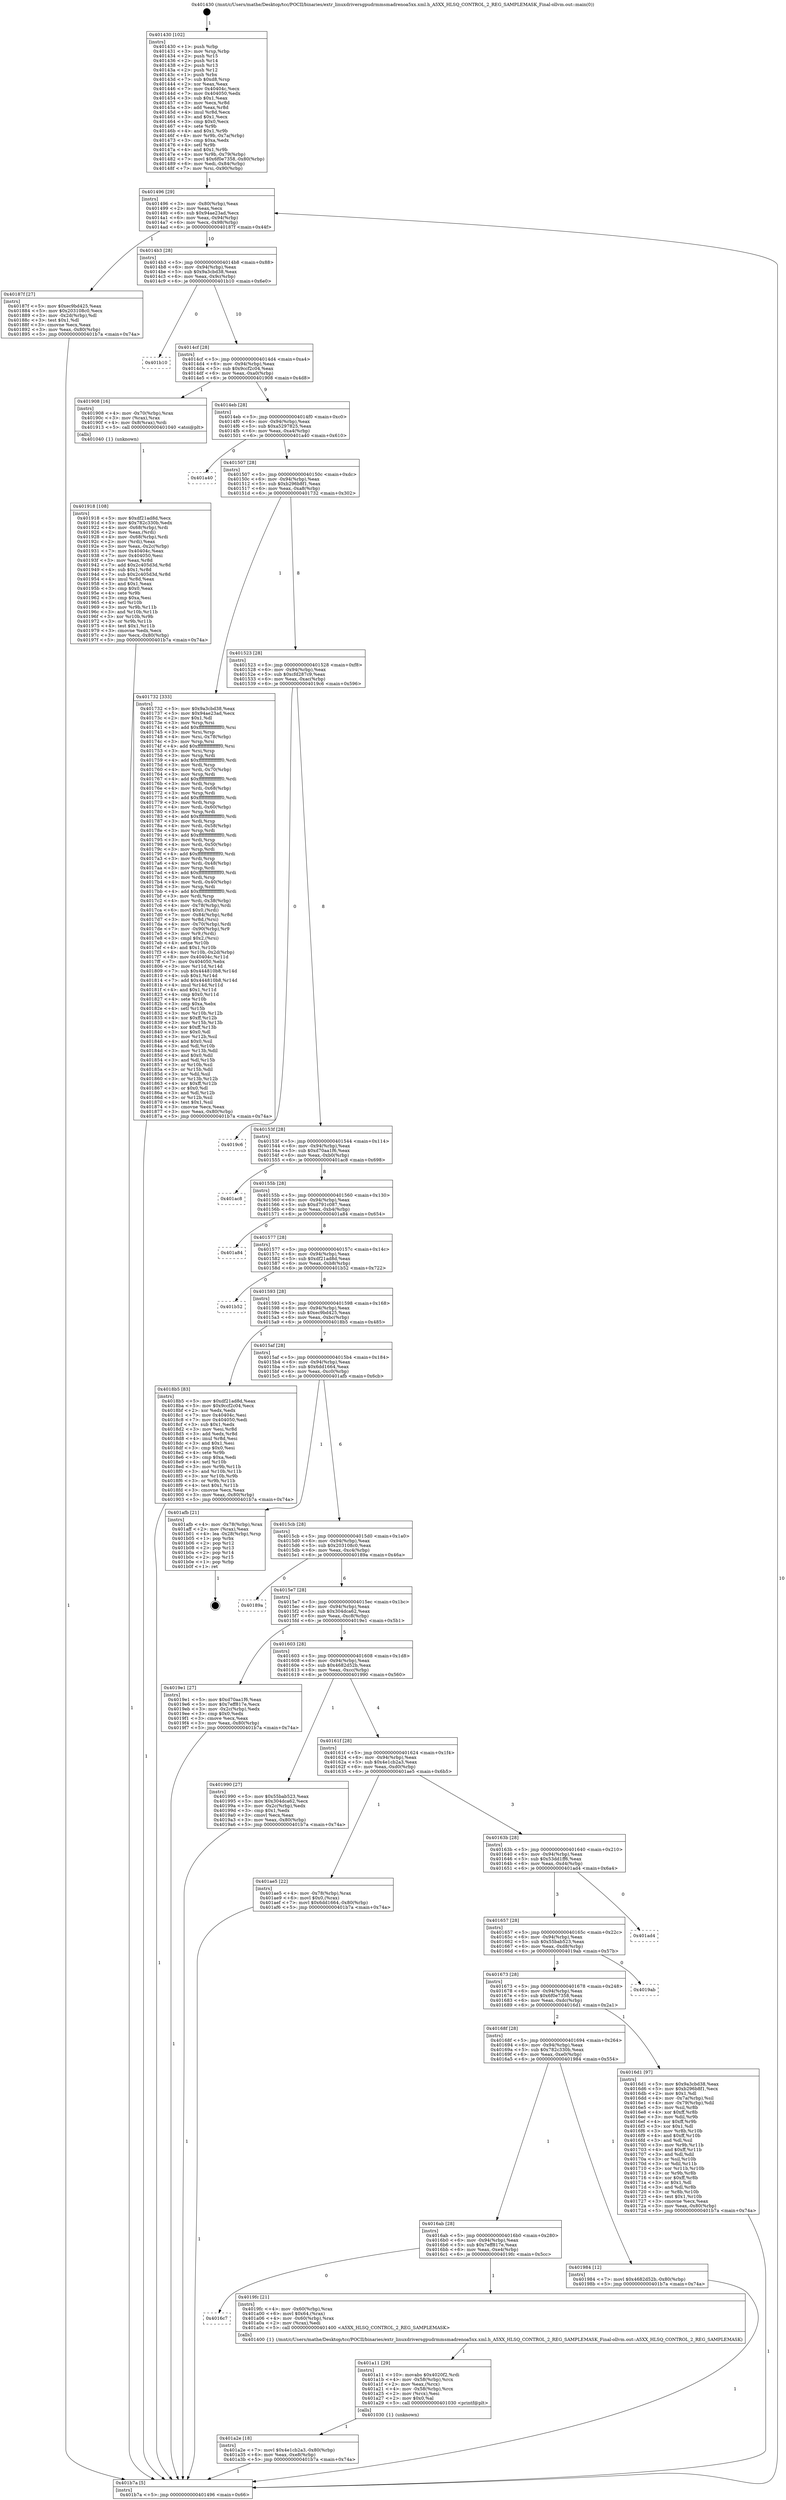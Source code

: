digraph "0x401430" {
  label = "0x401430 (/mnt/c/Users/mathe/Desktop/tcc/POCII/binaries/extr_linuxdriversgpudrmmsmadrenoa5xx.xml.h_A5XX_HLSQ_CONTROL_2_REG_SAMPLEMASK_Final-ollvm.out::main(0))"
  labelloc = "t"
  node[shape=record]

  Entry [label="",width=0.3,height=0.3,shape=circle,fillcolor=black,style=filled]
  "0x401496" [label="{
     0x401496 [29]\l
     | [instrs]\l
     &nbsp;&nbsp;0x401496 \<+3\>: mov -0x80(%rbp),%eax\l
     &nbsp;&nbsp;0x401499 \<+2\>: mov %eax,%ecx\l
     &nbsp;&nbsp;0x40149b \<+6\>: sub $0x94ae23ad,%ecx\l
     &nbsp;&nbsp;0x4014a1 \<+6\>: mov %eax,-0x94(%rbp)\l
     &nbsp;&nbsp;0x4014a7 \<+6\>: mov %ecx,-0x98(%rbp)\l
     &nbsp;&nbsp;0x4014ad \<+6\>: je 000000000040187f \<main+0x44f\>\l
  }"]
  "0x40187f" [label="{
     0x40187f [27]\l
     | [instrs]\l
     &nbsp;&nbsp;0x40187f \<+5\>: mov $0xec9bd425,%eax\l
     &nbsp;&nbsp;0x401884 \<+5\>: mov $0x203108c0,%ecx\l
     &nbsp;&nbsp;0x401889 \<+3\>: mov -0x2d(%rbp),%dl\l
     &nbsp;&nbsp;0x40188c \<+3\>: test $0x1,%dl\l
     &nbsp;&nbsp;0x40188f \<+3\>: cmovne %ecx,%eax\l
     &nbsp;&nbsp;0x401892 \<+3\>: mov %eax,-0x80(%rbp)\l
     &nbsp;&nbsp;0x401895 \<+5\>: jmp 0000000000401b7a \<main+0x74a\>\l
  }"]
  "0x4014b3" [label="{
     0x4014b3 [28]\l
     | [instrs]\l
     &nbsp;&nbsp;0x4014b3 \<+5\>: jmp 00000000004014b8 \<main+0x88\>\l
     &nbsp;&nbsp;0x4014b8 \<+6\>: mov -0x94(%rbp),%eax\l
     &nbsp;&nbsp;0x4014be \<+5\>: sub $0x9a3cbd38,%eax\l
     &nbsp;&nbsp;0x4014c3 \<+6\>: mov %eax,-0x9c(%rbp)\l
     &nbsp;&nbsp;0x4014c9 \<+6\>: je 0000000000401b10 \<main+0x6e0\>\l
  }"]
  Exit [label="",width=0.3,height=0.3,shape=circle,fillcolor=black,style=filled,peripheries=2]
  "0x401b10" [label="{
     0x401b10\l
  }", style=dashed]
  "0x4014cf" [label="{
     0x4014cf [28]\l
     | [instrs]\l
     &nbsp;&nbsp;0x4014cf \<+5\>: jmp 00000000004014d4 \<main+0xa4\>\l
     &nbsp;&nbsp;0x4014d4 \<+6\>: mov -0x94(%rbp),%eax\l
     &nbsp;&nbsp;0x4014da \<+5\>: sub $0x9ccf2c04,%eax\l
     &nbsp;&nbsp;0x4014df \<+6\>: mov %eax,-0xa0(%rbp)\l
     &nbsp;&nbsp;0x4014e5 \<+6\>: je 0000000000401908 \<main+0x4d8\>\l
  }"]
  "0x401a2e" [label="{
     0x401a2e [18]\l
     | [instrs]\l
     &nbsp;&nbsp;0x401a2e \<+7\>: movl $0x4e1cb2a3,-0x80(%rbp)\l
     &nbsp;&nbsp;0x401a35 \<+6\>: mov %eax,-0xe8(%rbp)\l
     &nbsp;&nbsp;0x401a3b \<+5\>: jmp 0000000000401b7a \<main+0x74a\>\l
  }"]
  "0x401908" [label="{
     0x401908 [16]\l
     | [instrs]\l
     &nbsp;&nbsp;0x401908 \<+4\>: mov -0x70(%rbp),%rax\l
     &nbsp;&nbsp;0x40190c \<+3\>: mov (%rax),%rax\l
     &nbsp;&nbsp;0x40190f \<+4\>: mov 0x8(%rax),%rdi\l
     &nbsp;&nbsp;0x401913 \<+5\>: call 0000000000401040 \<atoi@plt\>\l
     | [calls]\l
     &nbsp;&nbsp;0x401040 \{1\} (unknown)\l
  }"]
  "0x4014eb" [label="{
     0x4014eb [28]\l
     | [instrs]\l
     &nbsp;&nbsp;0x4014eb \<+5\>: jmp 00000000004014f0 \<main+0xc0\>\l
     &nbsp;&nbsp;0x4014f0 \<+6\>: mov -0x94(%rbp),%eax\l
     &nbsp;&nbsp;0x4014f6 \<+5\>: sub $0xa5297825,%eax\l
     &nbsp;&nbsp;0x4014fb \<+6\>: mov %eax,-0xa4(%rbp)\l
     &nbsp;&nbsp;0x401501 \<+6\>: je 0000000000401a40 \<main+0x610\>\l
  }"]
  "0x401a11" [label="{
     0x401a11 [29]\l
     | [instrs]\l
     &nbsp;&nbsp;0x401a11 \<+10\>: movabs $0x4020f2,%rdi\l
     &nbsp;&nbsp;0x401a1b \<+4\>: mov -0x58(%rbp),%rcx\l
     &nbsp;&nbsp;0x401a1f \<+2\>: mov %eax,(%rcx)\l
     &nbsp;&nbsp;0x401a21 \<+4\>: mov -0x58(%rbp),%rcx\l
     &nbsp;&nbsp;0x401a25 \<+2\>: mov (%rcx),%esi\l
     &nbsp;&nbsp;0x401a27 \<+2\>: mov $0x0,%al\l
     &nbsp;&nbsp;0x401a29 \<+5\>: call 0000000000401030 \<printf@plt\>\l
     | [calls]\l
     &nbsp;&nbsp;0x401030 \{1\} (unknown)\l
  }"]
  "0x401a40" [label="{
     0x401a40\l
  }", style=dashed]
  "0x401507" [label="{
     0x401507 [28]\l
     | [instrs]\l
     &nbsp;&nbsp;0x401507 \<+5\>: jmp 000000000040150c \<main+0xdc\>\l
     &nbsp;&nbsp;0x40150c \<+6\>: mov -0x94(%rbp),%eax\l
     &nbsp;&nbsp;0x401512 \<+5\>: sub $0xb296b8f1,%eax\l
     &nbsp;&nbsp;0x401517 \<+6\>: mov %eax,-0xa8(%rbp)\l
     &nbsp;&nbsp;0x40151d \<+6\>: je 0000000000401732 \<main+0x302\>\l
  }"]
  "0x4016c7" [label="{
     0x4016c7\l
  }", style=dashed]
  "0x401732" [label="{
     0x401732 [333]\l
     | [instrs]\l
     &nbsp;&nbsp;0x401732 \<+5\>: mov $0x9a3cbd38,%eax\l
     &nbsp;&nbsp;0x401737 \<+5\>: mov $0x94ae23ad,%ecx\l
     &nbsp;&nbsp;0x40173c \<+2\>: mov $0x1,%dl\l
     &nbsp;&nbsp;0x40173e \<+3\>: mov %rsp,%rsi\l
     &nbsp;&nbsp;0x401741 \<+4\>: add $0xfffffffffffffff0,%rsi\l
     &nbsp;&nbsp;0x401745 \<+3\>: mov %rsi,%rsp\l
     &nbsp;&nbsp;0x401748 \<+4\>: mov %rsi,-0x78(%rbp)\l
     &nbsp;&nbsp;0x40174c \<+3\>: mov %rsp,%rsi\l
     &nbsp;&nbsp;0x40174f \<+4\>: add $0xfffffffffffffff0,%rsi\l
     &nbsp;&nbsp;0x401753 \<+3\>: mov %rsi,%rsp\l
     &nbsp;&nbsp;0x401756 \<+3\>: mov %rsp,%rdi\l
     &nbsp;&nbsp;0x401759 \<+4\>: add $0xfffffffffffffff0,%rdi\l
     &nbsp;&nbsp;0x40175d \<+3\>: mov %rdi,%rsp\l
     &nbsp;&nbsp;0x401760 \<+4\>: mov %rdi,-0x70(%rbp)\l
     &nbsp;&nbsp;0x401764 \<+3\>: mov %rsp,%rdi\l
     &nbsp;&nbsp;0x401767 \<+4\>: add $0xfffffffffffffff0,%rdi\l
     &nbsp;&nbsp;0x40176b \<+3\>: mov %rdi,%rsp\l
     &nbsp;&nbsp;0x40176e \<+4\>: mov %rdi,-0x68(%rbp)\l
     &nbsp;&nbsp;0x401772 \<+3\>: mov %rsp,%rdi\l
     &nbsp;&nbsp;0x401775 \<+4\>: add $0xfffffffffffffff0,%rdi\l
     &nbsp;&nbsp;0x401779 \<+3\>: mov %rdi,%rsp\l
     &nbsp;&nbsp;0x40177c \<+4\>: mov %rdi,-0x60(%rbp)\l
     &nbsp;&nbsp;0x401780 \<+3\>: mov %rsp,%rdi\l
     &nbsp;&nbsp;0x401783 \<+4\>: add $0xfffffffffffffff0,%rdi\l
     &nbsp;&nbsp;0x401787 \<+3\>: mov %rdi,%rsp\l
     &nbsp;&nbsp;0x40178a \<+4\>: mov %rdi,-0x58(%rbp)\l
     &nbsp;&nbsp;0x40178e \<+3\>: mov %rsp,%rdi\l
     &nbsp;&nbsp;0x401791 \<+4\>: add $0xfffffffffffffff0,%rdi\l
     &nbsp;&nbsp;0x401795 \<+3\>: mov %rdi,%rsp\l
     &nbsp;&nbsp;0x401798 \<+4\>: mov %rdi,-0x50(%rbp)\l
     &nbsp;&nbsp;0x40179c \<+3\>: mov %rsp,%rdi\l
     &nbsp;&nbsp;0x40179f \<+4\>: add $0xfffffffffffffff0,%rdi\l
     &nbsp;&nbsp;0x4017a3 \<+3\>: mov %rdi,%rsp\l
     &nbsp;&nbsp;0x4017a6 \<+4\>: mov %rdi,-0x48(%rbp)\l
     &nbsp;&nbsp;0x4017aa \<+3\>: mov %rsp,%rdi\l
     &nbsp;&nbsp;0x4017ad \<+4\>: add $0xfffffffffffffff0,%rdi\l
     &nbsp;&nbsp;0x4017b1 \<+3\>: mov %rdi,%rsp\l
     &nbsp;&nbsp;0x4017b4 \<+4\>: mov %rdi,-0x40(%rbp)\l
     &nbsp;&nbsp;0x4017b8 \<+3\>: mov %rsp,%rdi\l
     &nbsp;&nbsp;0x4017bb \<+4\>: add $0xfffffffffffffff0,%rdi\l
     &nbsp;&nbsp;0x4017bf \<+3\>: mov %rdi,%rsp\l
     &nbsp;&nbsp;0x4017c2 \<+4\>: mov %rdi,-0x38(%rbp)\l
     &nbsp;&nbsp;0x4017c6 \<+4\>: mov -0x78(%rbp),%rdi\l
     &nbsp;&nbsp;0x4017ca \<+6\>: movl $0x0,(%rdi)\l
     &nbsp;&nbsp;0x4017d0 \<+7\>: mov -0x84(%rbp),%r8d\l
     &nbsp;&nbsp;0x4017d7 \<+3\>: mov %r8d,(%rsi)\l
     &nbsp;&nbsp;0x4017da \<+4\>: mov -0x70(%rbp),%rdi\l
     &nbsp;&nbsp;0x4017de \<+7\>: mov -0x90(%rbp),%r9\l
     &nbsp;&nbsp;0x4017e5 \<+3\>: mov %r9,(%rdi)\l
     &nbsp;&nbsp;0x4017e8 \<+3\>: cmpl $0x2,(%rsi)\l
     &nbsp;&nbsp;0x4017eb \<+4\>: setne %r10b\l
     &nbsp;&nbsp;0x4017ef \<+4\>: and $0x1,%r10b\l
     &nbsp;&nbsp;0x4017f3 \<+4\>: mov %r10b,-0x2d(%rbp)\l
     &nbsp;&nbsp;0x4017f7 \<+8\>: mov 0x40404c,%r11d\l
     &nbsp;&nbsp;0x4017ff \<+7\>: mov 0x404050,%ebx\l
     &nbsp;&nbsp;0x401806 \<+3\>: mov %r11d,%r14d\l
     &nbsp;&nbsp;0x401809 \<+7\>: sub $0x444810b8,%r14d\l
     &nbsp;&nbsp;0x401810 \<+4\>: sub $0x1,%r14d\l
     &nbsp;&nbsp;0x401814 \<+7\>: add $0x444810b8,%r14d\l
     &nbsp;&nbsp;0x40181b \<+4\>: imul %r14d,%r11d\l
     &nbsp;&nbsp;0x40181f \<+4\>: and $0x1,%r11d\l
     &nbsp;&nbsp;0x401823 \<+4\>: cmp $0x0,%r11d\l
     &nbsp;&nbsp;0x401827 \<+4\>: sete %r10b\l
     &nbsp;&nbsp;0x40182b \<+3\>: cmp $0xa,%ebx\l
     &nbsp;&nbsp;0x40182e \<+4\>: setl %r15b\l
     &nbsp;&nbsp;0x401832 \<+3\>: mov %r10b,%r12b\l
     &nbsp;&nbsp;0x401835 \<+4\>: xor $0xff,%r12b\l
     &nbsp;&nbsp;0x401839 \<+3\>: mov %r15b,%r13b\l
     &nbsp;&nbsp;0x40183c \<+4\>: xor $0xff,%r13b\l
     &nbsp;&nbsp;0x401840 \<+3\>: xor $0x0,%dl\l
     &nbsp;&nbsp;0x401843 \<+3\>: mov %r12b,%sil\l
     &nbsp;&nbsp;0x401846 \<+4\>: and $0x0,%sil\l
     &nbsp;&nbsp;0x40184a \<+3\>: and %dl,%r10b\l
     &nbsp;&nbsp;0x40184d \<+3\>: mov %r13b,%dil\l
     &nbsp;&nbsp;0x401850 \<+4\>: and $0x0,%dil\l
     &nbsp;&nbsp;0x401854 \<+3\>: and %dl,%r15b\l
     &nbsp;&nbsp;0x401857 \<+3\>: or %r10b,%sil\l
     &nbsp;&nbsp;0x40185a \<+3\>: or %r15b,%dil\l
     &nbsp;&nbsp;0x40185d \<+3\>: xor %dil,%sil\l
     &nbsp;&nbsp;0x401860 \<+3\>: or %r13b,%r12b\l
     &nbsp;&nbsp;0x401863 \<+4\>: xor $0xff,%r12b\l
     &nbsp;&nbsp;0x401867 \<+3\>: or $0x0,%dl\l
     &nbsp;&nbsp;0x40186a \<+3\>: and %dl,%r12b\l
     &nbsp;&nbsp;0x40186d \<+3\>: or %r12b,%sil\l
     &nbsp;&nbsp;0x401870 \<+4\>: test $0x1,%sil\l
     &nbsp;&nbsp;0x401874 \<+3\>: cmovne %ecx,%eax\l
     &nbsp;&nbsp;0x401877 \<+3\>: mov %eax,-0x80(%rbp)\l
     &nbsp;&nbsp;0x40187a \<+5\>: jmp 0000000000401b7a \<main+0x74a\>\l
  }"]
  "0x401523" [label="{
     0x401523 [28]\l
     | [instrs]\l
     &nbsp;&nbsp;0x401523 \<+5\>: jmp 0000000000401528 \<main+0xf8\>\l
     &nbsp;&nbsp;0x401528 \<+6\>: mov -0x94(%rbp),%eax\l
     &nbsp;&nbsp;0x40152e \<+5\>: sub $0xcfd287c9,%eax\l
     &nbsp;&nbsp;0x401533 \<+6\>: mov %eax,-0xac(%rbp)\l
     &nbsp;&nbsp;0x401539 \<+6\>: je 00000000004019c6 \<main+0x596\>\l
  }"]
  "0x4019fc" [label="{
     0x4019fc [21]\l
     | [instrs]\l
     &nbsp;&nbsp;0x4019fc \<+4\>: mov -0x60(%rbp),%rax\l
     &nbsp;&nbsp;0x401a00 \<+6\>: movl $0x64,(%rax)\l
     &nbsp;&nbsp;0x401a06 \<+4\>: mov -0x60(%rbp),%rax\l
     &nbsp;&nbsp;0x401a0a \<+2\>: mov (%rax),%edi\l
     &nbsp;&nbsp;0x401a0c \<+5\>: call 0000000000401400 \<A5XX_HLSQ_CONTROL_2_REG_SAMPLEMASK\>\l
     | [calls]\l
     &nbsp;&nbsp;0x401400 \{1\} (/mnt/c/Users/mathe/Desktop/tcc/POCII/binaries/extr_linuxdriversgpudrmmsmadrenoa5xx.xml.h_A5XX_HLSQ_CONTROL_2_REG_SAMPLEMASK_Final-ollvm.out::A5XX_HLSQ_CONTROL_2_REG_SAMPLEMASK)\l
  }"]
  "0x4019c6" [label="{
     0x4019c6\l
  }", style=dashed]
  "0x40153f" [label="{
     0x40153f [28]\l
     | [instrs]\l
     &nbsp;&nbsp;0x40153f \<+5\>: jmp 0000000000401544 \<main+0x114\>\l
     &nbsp;&nbsp;0x401544 \<+6\>: mov -0x94(%rbp),%eax\l
     &nbsp;&nbsp;0x40154a \<+5\>: sub $0xd70aa1f6,%eax\l
     &nbsp;&nbsp;0x40154f \<+6\>: mov %eax,-0xb0(%rbp)\l
     &nbsp;&nbsp;0x401555 \<+6\>: je 0000000000401ac8 \<main+0x698\>\l
  }"]
  "0x4016ab" [label="{
     0x4016ab [28]\l
     | [instrs]\l
     &nbsp;&nbsp;0x4016ab \<+5\>: jmp 00000000004016b0 \<main+0x280\>\l
     &nbsp;&nbsp;0x4016b0 \<+6\>: mov -0x94(%rbp),%eax\l
     &nbsp;&nbsp;0x4016b6 \<+5\>: sub $0x7eff817e,%eax\l
     &nbsp;&nbsp;0x4016bb \<+6\>: mov %eax,-0xe4(%rbp)\l
     &nbsp;&nbsp;0x4016c1 \<+6\>: je 00000000004019fc \<main+0x5cc\>\l
  }"]
  "0x401ac8" [label="{
     0x401ac8\l
  }", style=dashed]
  "0x40155b" [label="{
     0x40155b [28]\l
     | [instrs]\l
     &nbsp;&nbsp;0x40155b \<+5\>: jmp 0000000000401560 \<main+0x130\>\l
     &nbsp;&nbsp;0x401560 \<+6\>: mov -0x94(%rbp),%eax\l
     &nbsp;&nbsp;0x401566 \<+5\>: sub $0xd791c087,%eax\l
     &nbsp;&nbsp;0x40156b \<+6\>: mov %eax,-0xb4(%rbp)\l
     &nbsp;&nbsp;0x401571 \<+6\>: je 0000000000401a84 \<main+0x654\>\l
  }"]
  "0x401984" [label="{
     0x401984 [12]\l
     | [instrs]\l
     &nbsp;&nbsp;0x401984 \<+7\>: movl $0x4682d52b,-0x80(%rbp)\l
     &nbsp;&nbsp;0x40198b \<+5\>: jmp 0000000000401b7a \<main+0x74a\>\l
  }"]
  "0x401a84" [label="{
     0x401a84\l
  }", style=dashed]
  "0x401577" [label="{
     0x401577 [28]\l
     | [instrs]\l
     &nbsp;&nbsp;0x401577 \<+5\>: jmp 000000000040157c \<main+0x14c\>\l
     &nbsp;&nbsp;0x40157c \<+6\>: mov -0x94(%rbp),%eax\l
     &nbsp;&nbsp;0x401582 \<+5\>: sub $0xdf21ad8d,%eax\l
     &nbsp;&nbsp;0x401587 \<+6\>: mov %eax,-0xb8(%rbp)\l
     &nbsp;&nbsp;0x40158d \<+6\>: je 0000000000401b52 \<main+0x722\>\l
  }"]
  "0x401918" [label="{
     0x401918 [108]\l
     | [instrs]\l
     &nbsp;&nbsp;0x401918 \<+5\>: mov $0xdf21ad8d,%ecx\l
     &nbsp;&nbsp;0x40191d \<+5\>: mov $0x782c330b,%edx\l
     &nbsp;&nbsp;0x401922 \<+4\>: mov -0x68(%rbp),%rdi\l
     &nbsp;&nbsp;0x401926 \<+2\>: mov %eax,(%rdi)\l
     &nbsp;&nbsp;0x401928 \<+4\>: mov -0x68(%rbp),%rdi\l
     &nbsp;&nbsp;0x40192c \<+2\>: mov (%rdi),%eax\l
     &nbsp;&nbsp;0x40192e \<+3\>: mov %eax,-0x2c(%rbp)\l
     &nbsp;&nbsp;0x401931 \<+7\>: mov 0x40404c,%eax\l
     &nbsp;&nbsp;0x401938 \<+7\>: mov 0x404050,%esi\l
     &nbsp;&nbsp;0x40193f \<+3\>: mov %eax,%r8d\l
     &nbsp;&nbsp;0x401942 \<+7\>: add $0x2c405d3d,%r8d\l
     &nbsp;&nbsp;0x401949 \<+4\>: sub $0x1,%r8d\l
     &nbsp;&nbsp;0x40194d \<+7\>: sub $0x2c405d3d,%r8d\l
     &nbsp;&nbsp;0x401954 \<+4\>: imul %r8d,%eax\l
     &nbsp;&nbsp;0x401958 \<+3\>: and $0x1,%eax\l
     &nbsp;&nbsp;0x40195b \<+3\>: cmp $0x0,%eax\l
     &nbsp;&nbsp;0x40195e \<+4\>: sete %r9b\l
     &nbsp;&nbsp;0x401962 \<+3\>: cmp $0xa,%esi\l
     &nbsp;&nbsp;0x401965 \<+4\>: setl %r10b\l
     &nbsp;&nbsp;0x401969 \<+3\>: mov %r9b,%r11b\l
     &nbsp;&nbsp;0x40196c \<+3\>: and %r10b,%r11b\l
     &nbsp;&nbsp;0x40196f \<+3\>: xor %r10b,%r9b\l
     &nbsp;&nbsp;0x401972 \<+3\>: or %r9b,%r11b\l
     &nbsp;&nbsp;0x401975 \<+4\>: test $0x1,%r11b\l
     &nbsp;&nbsp;0x401979 \<+3\>: cmovne %edx,%ecx\l
     &nbsp;&nbsp;0x40197c \<+3\>: mov %ecx,-0x80(%rbp)\l
     &nbsp;&nbsp;0x40197f \<+5\>: jmp 0000000000401b7a \<main+0x74a\>\l
  }"]
  "0x401b52" [label="{
     0x401b52\l
  }", style=dashed]
  "0x401593" [label="{
     0x401593 [28]\l
     | [instrs]\l
     &nbsp;&nbsp;0x401593 \<+5\>: jmp 0000000000401598 \<main+0x168\>\l
     &nbsp;&nbsp;0x401598 \<+6\>: mov -0x94(%rbp),%eax\l
     &nbsp;&nbsp;0x40159e \<+5\>: sub $0xec9bd425,%eax\l
     &nbsp;&nbsp;0x4015a3 \<+6\>: mov %eax,-0xbc(%rbp)\l
     &nbsp;&nbsp;0x4015a9 \<+6\>: je 00000000004018b5 \<main+0x485\>\l
  }"]
  "0x401430" [label="{
     0x401430 [102]\l
     | [instrs]\l
     &nbsp;&nbsp;0x401430 \<+1\>: push %rbp\l
     &nbsp;&nbsp;0x401431 \<+3\>: mov %rsp,%rbp\l
     &nbsp;&nbsp;0x401434 \<+2\>: push %r15\l
     &nbsp;&nbsp;0x401436 \<+2\>: push %r14\l
     &nbsp;&nbsp;0x401438 \<+2\>: push %r13\l
     &nbsp;&nbsp;0x40143a \<+2\>: push %r12\l
     &nbsp;&nbsp;0x40143c \<+1\>: push %rbx\l
     &nbsp;&nbsp;0x40143d \<+7\>: sub $0xd8,%rsp\l
     &nbsp;&nbsp;0x401444 \<+2\>: xor %eax,%eax\l
     &nbsp;&nbsp;0x401446 \<+7\>: mov 0x40404c,%ecx\l
     &nbsp;&nbsp;0x40144d \<+7\>: mov 0x404050,%edx\l
     &nbsp;&nbsp;0x401454 \<+3\>: sub $0x1,%eax\l
     &nbsp;&nbsp;0x401457 \<+3\>: mov %ecx,%r8d\l
     &nbsp;&nbsp;0x40145a \<+3\>: add %eax,%r8d\l
     &nbsp;&nbsp;0x40145d \<+4\>: imul %r8d,%ecx\l
     &nbsp;&nbsp;0x401461 \<+3\>: and $0x1,%ecx\l
     &nbsp;&nbsp;0x401464 \<+3\>: cmp $0x0,%ecx\l
     &nbsp;&nbsp;0x401467 \<+4\>: sete %r9b\l
     &nbsp;&nbsp;0x40146b \<+4\>: and $0x1,%r9b\l
     &nbsp;&nbsp;0x40146f \<+4\>: mov %r9b,-0x7a(%rbp)\l
     &nbsp;&nbsp;0x401473 \<+3\>: cmp $0xa,%edx\l
     &nbsp;&nbsp;0x401476 \<+4\>: setl %r9b\l
     &nbsp;&nbsp;0x40147a \<+4\>: and $0x1,%r9b\l
     &nbsp;&nbsp;0x40147e \<+4\>: mov %r9b,-0x79(%rbp)\l
     &nbsp;&nbsp;0x401482 \<+7\>: movl $0x6f0e7358,-0x80(%rbp)\l
     &nbsp;&nbsp;0x401489 \<+6\>: mov %edi,-0x84(%rbp)\l
     &nbsp;&nbsp;0x40148f \<+7\>: mov %rsi,-0x90(%rbp)\l
  }"]
  "0x4018b5" [label="{
     0x4018b5 [83]\l
     | [instrs]\l
     &nbsp;&nbsp;0x4018b5 \<+5\>: mov $0xdf21ad8d,%eax\l
     &nbsp;&nbsp;0x4018ba \<+5\>: mov $0x9ccf2c04,%ecx\l
     &nbsp;&nbsp;0x4018bf \<+2\>: xor %edx,%edx\l
     &nbsp;&nbsp;0x4018c1 \<+7\>: mov 0x40404c,%esi\l
     &nbsp;&nbsp;0x4018c8 \<+7\>: mov 0x404050,%edi\l
     &nbsp;&nbsp;0x4018cf \<+3\>: sub $0x1,%edx\l
     &nbsp;&nbsp;0x4018d2 \<+3\>: mov %esi,%r8d\l
     &nbsp;&nbsp;0x4018d5 \<+3\>: add %edx,%r8d\l
     &nbsp;&nbsp;0x4018d8 \<+4\>: imul %r8d,%esi\l
     &nbsp;&nbsp;0x4018dc \<+3\>: and $0x1,%esi\l
     &nbsp;&nbsp;0x4018df \<+3\>: cmp $0x0,%esi\l
     &nbsp;&nbsp;0x4018e2 \<+4\>: sete %r9b\l
     &nbsp;&nbsp;0x4018e6 \<+3\>: cmp $0xa,%edi\l
     &nbsp;&nbsp;0x4018e9 \<+4\>: setl %r10b\l
     &nbsp;&nbsp;0x4018ed \<+3\>: mov %r9b,%r11b\l
     &nbsp;&nbsp;0x4018f0 \<+3\>: and %r10b,%r11b\l
     &nbsp;&nbsp;0x4018f3 \<+3\>: xor %r10b,%r9b\l
     &nbsp;&nbsp;0x4018f6 \<+3\>: or %r9b,%r11b\l
     &nbsp;&nbsp;0x4018f9 \<+4\>: test $0x1,%r11b\l
     &nbsp;&nbsp;0x4018fd \<+3\>: cmovne %ecx,%eax\l
     &nbsp;&nbsp;0x401900 \<+3\>: mov %eax,-0x80(%rbp)\l
     &nbsp;&nbsp;0x401903 \<+5\>: jmp 0000000000401b7a \<main+0x74a\>\l
  }"]
  "0x4015af" [label="{
     0x4015af [28]\l
     | [instrs]\l
     &nbsp;&nbsp;0x4015af \<+5\>: jmp 00000000004015b4 \<main+0x184\>\l
     &nbsp;&nbsp;0x4015b4 \<+6\>: mov -0x94(%rbp),%eax\l
     &nbsp;&nbsp;0x4015ba \<+5\>: sub $0x6dd1664,%eax\l
     &nbsp;&nbsp;0x4015bf \<+6\>: mov %eax,-0xc0(%rbp)\l
     &nbsp;&nbsp;0x4015c5 \<+6\>: je 0000000000401afb \<main+0x6cb\>\l
  }"]
  "0x401b7a" [label="{
     0x401b7a [5]\l
     | [instrs]\l
     &nbsp;&nbsp;0x401b7a \<+5\>: jmp 0000000000401496 \<main+0x66\>\l
  }"]
  "0x401afb" [label="{
     0x401afb [21]\l
     | [instrs]\l
     &nbsp;&nbsp;0x401afb \<+4\>: mov -0x78(%rbp),%rax\l
     &nbsp;&nbsp;0x401aff \<+2\>: mov (%rax),%eax\l
     &nbsp;&nbsp;0x401b01 \<+4\>: lea -0x28(%rbp),%rsp\l
     &nbsp;&nbsp;0x401b05 \<+1\>: pop %rbx\l
     &nbsp;&nbsp;0x401b06 \<+2\>: pop %r12\l
     &nbsp;&nbsp;0x401b08 \<+2\>: pop %r13\l
     &nbsp;&nbsp;0x401b0a \<+2\>: pop %r14\l
     &nbsp;&nbsp;0x401b0c \<+2\>: pop %r15\l
     &nbsp;&nbsp;0x401b0e \<+1\>: pop %rbp\l
     &nbsp;&nbsp;0x401b0f \<+1\>: ret\l
  }"]
  "0x4015cb" [label="{
     0x4015cb [28]\l
     | [instrs]\l
     &nbsp;&nbsp;0x4015cb \<+5\>: jmp 00000000004015d0 \<main+0x1a0\>\l
     &nbsp;&nbsp;0x4015d0 \<+6\>: mov -0x94(%rbp),%eax\l
     &nbsp;&nbsp;0x4015d6 \<+5\>: sub $0x203108c0,%eax\l
     &nbsp;&nbsp;0x4015db \<+6\>: mov %eax,-0xc4(%rbp)\l
     &nbsp;&nbsp;0x4015e1 \<+6\>: je 000000000040189a \<main+0x46a\>\l
  }"]
  "0x40168f" [label="{
     0x40168f [28]\l
     | [instrs]\l
     &nbsp;&nbsp;0x40168f \<+5\>: jmp 0000000000401694 \<main+0x264\>\l
     &nbsp;&nbsp;0x401694 \<+6\>: mov -0x94(%rbp),%eax\l
     &nbsp;&nbsp;0x40169a \<+5\>: sub $0x782c330b,%eax\l
     &nbsp;&nbsp;0x40169f \<+6\>: mov %eax,-0xe0(%rbp)\l
     &nbsp;&nbsp;0x4016a5 \<+6\>: je 0000000000401984 \<main+0x554\>\l
  }"]
  "0x40189a" [label="{
     0x40189a\l
  }", style=dashed]
  "0x4015e7" [label="{
     0x4015e7 [28]\l
     | [instrs]\l
     &nbsp;&nbsp;0x4015e7 \<+5\>: jmp 00000000004015ec \<main+0x1bc\>\l
     &nbsp;&nbsp;0x4015ec \<+6\>: mov -0x94(%rbp),%eax\l
     &nbsp;&nbsp;0x4015f2 \<+5\>: sub $0x304dca62,%eax\l
     &nbsp;&nbsp;0x4015f7 \<+6\>: mov %eax,-0xc8(%rbp)\l
     &nbsp;&nbsp;0x4015fd \<+6\>: je 00000000004019e1 \<main+0x5b1\>\l
  }"]
  "0x4016d1" [label="{
     0x4016d1 [97]\l
     | [instrs]\l
     &nbsp;&nbsp;0x4016d1 \<+5\>: mov $0x9a3cbd38,%eax\l
     &nbsp;&nbsp;0x4016d6 \<+5\>: mov $0xb296b8f1,%ecx\l
     &nbsp;&nbsp;0x4016db \<+2\>: mov $0x1,%dl\l
     &nbsp;&nbsp;0x4016dd \<+4\>: mov -0x7a(%rbp),%sil\l
     &nbsp;&nbsp;0x4016e1 \<+4\>: mov -0x79(%rbp),%dil\l
     &nbsp;&nbsp;0x4016e5 \<+3\>: mov %sil,%r8b\l
     &nbsp;&nbsp;0x4016e8 \<+4\>: xor $0xff,%r8b\l
     &nbsp;&nbsp;0x4016ec \<+3\>: mov %dil,%r9b\l
     &nbsp;&nbsp;0x4016ef \<+4\>: xor $0xff,%r9b\l
     &nbsp;&nbsp;0x4016f3 \<+3\>: xor $0x1,%dl\l
     &nbsp;&nbsp;0x4016f6 \<+3\>: mov %r8b,%r10b\l
     &nbsp;&nbsp;0x4016f9 \<+4\>: and $0xff,%r10b\l
     &nbsp;&nbsp;0x4016fd \<+3\>: and %dl,%sil\l
     &nbsp;&nbsp;0x401700 \<+3\>: mov %r9b,%r11b\l
     &nbsp;&nbsp;0x401703 \<+4\>: and $0xff,%r11b\l
     &nbsp;&nbsp;0x401707 \<+3\>: and %dl,%dil\l
     &nbsp;&nbsp;0x40170a \<+3\>: or %sil,%r10b\l
     &nbsp;&nbsp;0x40170d \<+3\>: or %dil,%r11b\l
     &nbsp;&nbsp;0x401710 \<+3\>: xor %r11b,%r10b\l
     &nbsp;&nbsp;0x401713 \<+3\>: or %r9b,%r8b\l
     &nbsp;&nbsp;0x401716 \<+4\>: xor $0xff,%r8b\l
     &nbsp;&nbsp;0x40171a \<+3\>: or $0x1,%dl\l
     &nbsp;&nbsp;0x40171d \<+3\>: and %dl,%r8b\l
     &nbsp;&nbsp;0x401720 \<+3\>: or %r8b,%r10b\l
     &nbsp;&nbsp;0x401723 \<+4\>: test $0x1,%r10b\l
     &nbsp;&nbsp;0x401727 \<+3\>: cmovne %ecx,%eax\l
     &nbsp;&nbsp;0x40172a \<+3\>: mov %eax,-0x80(%rbp)\l
     &nbsp;&nbsp;0x40172d \<+5\>: jmp 0000000000401b7a \<main+0x74a\>\l
  }"]
  "0x4019e1" [label="{
     0x4019e1 [27]\l
     | [instrs]\l
     &nbsp;&nbsp;0x4019e1 \<+5\>: mov $0xd70aa1f6,%eax\l
     &nbsp;&nbsp;0x4019e6 \<+5\>: mov $0x7eff817e,%ecx\l
     &nbsp;&nbsp;0x4019eb \<+3\>: mov -0x2c(%rbp),%edx\l
     &nbsp;&nbsp;0x4019ee \<+3\>: cmp $0x0,%edx\l
     &nbsp;&nbsp;0x4019f1 \<+3\>: cmove %ecx,%eax\l
     &nbsp;&nbsp;0x4019f4 \<+3\>: mov %eax,-0x80(%rbp)\l
     &nbsp;&nbsp;0x4019f7 \<+5\>: jmp 0000000000401b7a \<main+0x74a\>\l
  }"]
  "0x401603" [label="{
     0x401603 [28]\l
     | [instrs]\l
     &nbsp;&nbsp;0x401603 \<+5\>: jmp 0000000000401608 \<main+0x1d8\>\l
     &nbsp;&nbsp;0x401608 \<+6\>: mov -0x94(%rbp),%eax\l
     &nbsp;&nbsp;0x40160e \<+5\>: sub $0x4682d52b,%eax\l
     &nbsp;&nbsp;0x401613 \<+6\>: mov %eax,-0xcc(%rbp)\l
     &nbsp;&nbsp;0x401619 \<+6\>: je 0000000000401990 \<main+0x560\>\l
  }"]
  "0x401673" [label="{
     0x401673 [28]\l
     | [instrs]\l
     &nbsp;&nbsp;0x401673 \<+5\>: jmp 0000000000401678 \<main+0x248\>\l
     &nbsp;&nbsp;0x401678 \<+6\>: mov -0x94(%rbp),%eax\l
     &nbsp;&nbsp;0x40167e \<+5\>: sub $0x6f0e7358,%eax\l
     &nbsp;&nbsp;0x401683 \<+6\>: mov %eax,-0xdc(%rbp)\l
     &nbsp;&nbsp;0x401689 \<+6\>: je 00000000004016d1 \<main+0x2a1\>\l
  }"]
  "0x401990" [label="{
     0x401990 [27]\l
     | [instrs]\l
     &nbsp;&nbsp;0x401990 \<+5\>: mov $0x55bab523,%eax\l
     &nbsp;&nbsp;0x401995 \<+5\>: mov $0x304dca62,%ecx\l
     &nbsp;&nbsp;0x40199a \<+3\>: mov -0x2c(%rbp),%edx\l
     &nbsp;&nbsp;0x40199d \<+3\>: cmp $0x1,%edx\l
     &nbsp;&nbsp;0x4019a0 \<+3\>: cmovl %ecx,%eax\l
     &nbsp;&nbsp;0x4019a3 \<+3\>: mov %eax,-0x80(%rbp)\l
     &nbsp;&nbsp;0x4019a6 \<+5\>: jmp 0000000000401b7a \<main+0x74a\>\l
  }"]
  "0x40161f" [label="{
     0x40161f [28]\l
     | [instrs]\l
     &nbsp;&nbsp;0x40161f \<+5\>: jmp 0000000000401624 \<main+0x1f4\>\l
     &nbsp;&nbsp;0x401624 \<+6\>: mov -0x94(%rbp),%eax\l
     &nbsp;&nbsp;0x40162a \<+5\>: sub $0x4e1cb2a3,%eax\l
     &nbsp;&nbsp;0x40162f \<+6\>: mov %eax,-0xd0(%rbp)\l
     &nbsp;&nbsp;0x401635 \<+6\>: je 0000000000401ae5 \<main+0x6b5\>\l
  }"]
  "0x4019ab" [label="{
     0x4019ab\l
  }", style=dashed]
  "0x401ae5" [label="{
     0x401ae5 [22]\l
     | [instrs]\l
     &nbsp;&nbsp;0x401ae5 \<+4\>: mov -0x78(%rbp),%rax\l
     &nbsp;&nbsp;0x401ae9 \<+6\>: movl $0x0,(%rax)\l
     &nbsp;&nbsp;0x401aef \<+7\>: movl $0x6dd1664,-0x80(%rbp)\l
     &nbsp;&nbsp;0x401af6 \<+5\>: jmp 0000000000401b7a \<main+0x74a\>\l
  }"]
  "0x40163b" [label="{
     0x40163b [28]\l
     | [instrs]\l
     &nbsp;&nbsp;0x40163b \<+5\>: jmp 0000000000401640 \<main+0x210\>\l
     &nbsp;&nbsp;0x401640 \<+6\>: mov -0x94(%rbp),%eax\l
     &nbsp;&nbsp;0x401646 \<+5\>: sub $0x53dd1ff6,%eax\l
     &nbsp;&nbsp;0x40164b \<+6\>: mov %eax,-0xd4(%rbp)\l
     &nbsp;&nbsp;0x401651 \<+6\>: je 0000000000401ad4 \<main+0x6a4\>\l
  }"]
  "0x401657" [label="{
     0x401657 [28]\l
     | [instrs]\l
     &nbsp;&nbsp;0x401657 \<+5\>: jmp 000000000040165c \<main+0x22c\>\l
     &nbsp;&nbsp;0x40165c \<+6\>: mov -0x94(%rbp),%eax\l
     &nbsp;&nbsp;0x401662 \<+5\>: sub $0x55bab523,%eax\l
     &nbsp;&nbsp;0x401667 \<+6\>: mov %eax,-0xd8(%rbp)\l
     &nbsp;&nbsp;0x40166d \<+6\>: je 00000000004019ab \<main+0x57b\>\l
  }"]
  "0x401ad4" [label="{
     0x401ad4\l
  }", style=dashed]
  Entry -> "0x401430" [label=" 1"]
  "0x401496" -> "0x40187f" [label=" 1"]
  "0x401496" -> "0x4014b3" [label=" 10"]
  "0x401afb" -> Exit [label=" 1"]
  "0x4014b3" -> "0x401b10" [label=" 0"]
  "0x4014b3" -> "0x4014cf" [label=" 10"]
  "0x401ae5" -> "0x401b7a" [label=" 1"]
  "0x4014cf" -> "0x401908" [label=" 1"]
  "0x4014cf" -> "0x4014eb" [label=" 9"]
  "0x401a2e" -> "0x401b7a" [label=" 1"]
  "0x4014eb" -> "0x401a40" [label=" 0"]
  "0x4014eb" -> "0x401507" [label=" 9"]
  "0x401a11" -> "0x401a2e" [label=" 1"]
  "0x401507" -> "0x401732" [label=" 1"]
  "0x401507" -> "0x401523" [label=" 8"]
  "0x4019fc" -> "0x401a11" [label=" 1"]
  "0x401523" -> "0x4019c6" [label=" 0"]
  "0x401523" -> "0x40153f" [label=" 8"]
  "0x4016ab" -> "0x4016c7" [label=" 0"]
  "0x40153f" -> "0x401ac8" [label=" 0"]
  "0x40153f" -> "0x40155b" [label=" 8"]
  "0x4016ab" -> "0x4019fc" [label=" 1"]
  "0x40155b" -> "0x401a84" [label=" 0"]
  "0x40155b" -> "0x401577" [label=" 8"]
  "0x4019e1" -> "0x401b7a" [label=" 1"]
  "0x401577" -> "0x401b52" [label=" 0"]
  "0x401577" -> "0x401593" [label=" 8"]
  "0x401984" -> "0x401b7a" [label=" 1"]
  "0x401593" -> "0x4018b5" [label=" 1"]
  "0x401593" -> "0x4015af" [label=" 7"]
  "0x40168f" -> "0x401984" [label=" 1"]
  "0x4015af" -> "0x401afb" [label=" 1"]
  "0x4015af" -> "0x4015cb" [label=" 6"]
  "0x401990" -> "0x401b7a" [label=" 1"]
  "0x4015cb" -> "0x40189a" [label=" 0"]
  "0x4015cb" -> "0x4015e7" [label=" 6"]
  "0x401918" -> "0x401b7a" [label=" 1"]
  "0x4015e7" -> "0x4019e1" [label=" 1"]
  "0x4015e7" -> "0x401603" [label=" 5"]
  "0x401908" -> "0x401918" [label=" 1"]
  "0x401603" -> "0x401990" [label=" 1"]
  "0x401603" -> "0x40161f" [label=" 4"]
  "0x40187f" -> "0x401b7a" [label=" 1"]
  "0x40161f" -> "0x401ae5" [label=" 1"]
  "0x40161f" -> "0x40163b" [label=" 3"]
  "0x401732" -> "0x401b7a" [label=" 1"]
  "0x40163b" -> "0x401ad4" [label=" 0"]
  "0x40163b" -> "0x401657" [label=" 3"]
  "0x40168f" -> "0x4016ab" [label=" 1"]
  "0x401657" -> "0x4019ab" [label=" 0"]
  "0x401657" -> "0x401673" [label=" 3"]
  "0x4018b5" -> "0x401b7a" [label=" 1"]
  "0x401673" -> "0x4016d1" [label=" 1"]
  "0x401673" -> "0x40168f" [label=" 2"]
  "0x4016d1" -> "0x401b7a" [label=" 1"]
  "0x401430" -> "0x401496" [label=" 1"]
  "0x401b7a" -> "0x401496" [label=" 10"]
}
